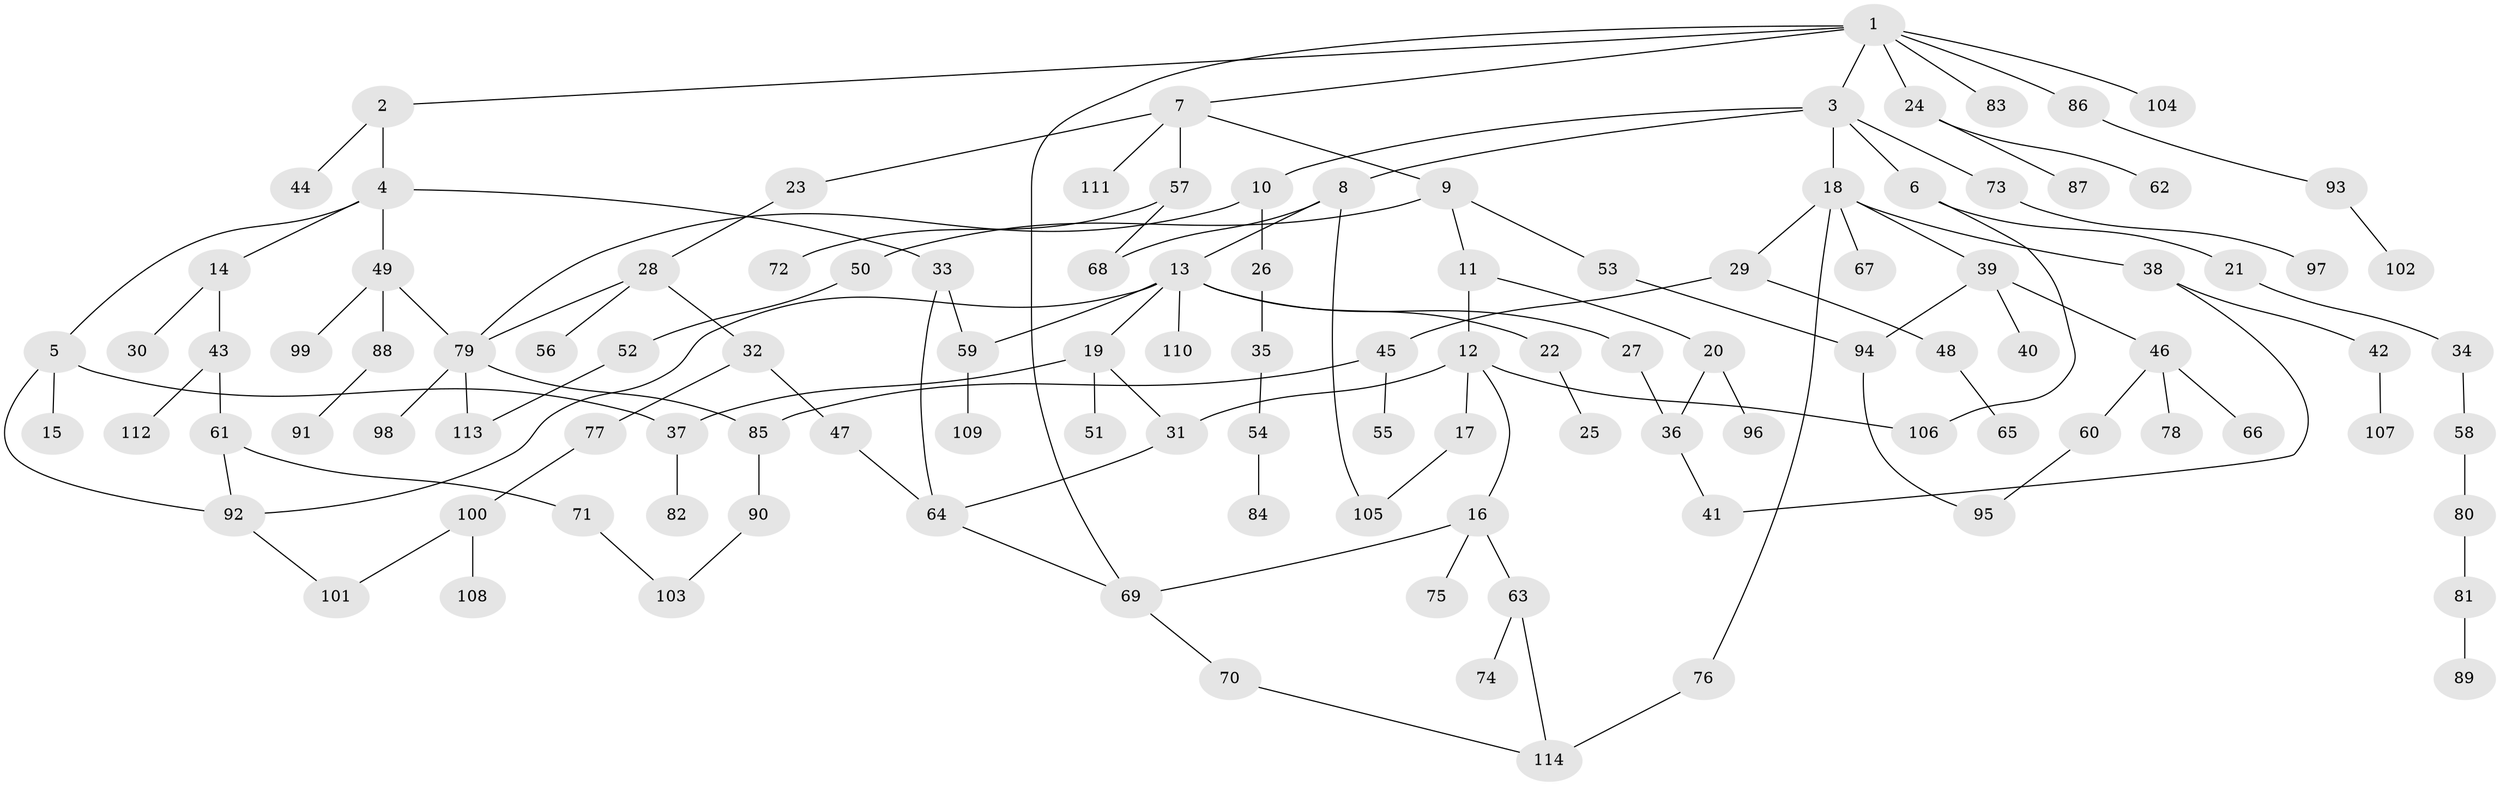 // Generated by graph-tools (version 1.1) at 2025/25/03/09/25 03:25:28]
// undirected, 114 vertices, 137 edges
graph export_dot {
graph [start="1"]
  node [color=gray90,style=filled];
  1;
  2;
  3;
  4;
  5;
  6;
  7;
  8;
  9;
  10;
  11;
  12;
  13;
  14;
  15;
  16;
  17;
  18;
  19;
  20;
  21;
  22;
  23;
  24;
  25;
  26;
  27;
  28;
  29;
  30;
  31;
  32;
  33;
  34;
  35;
  36;
  37;
  38;
  39;
  40;
  41;
  42;
  43;
  44;
  45;
  46;
  47;
  48;
  49;
  50;
  51;
  52;
  53;
  54;
  55;
  56;
  57;
  58;
  59;
  60;
  61;
  62;
  63;
  64;
  65;
  66;
  67;
  68;
  69;
  70;
  71;
  72;
  73;
  74;
  75;
  76;
  77;
  78;
  79;
  80;
  81;
  82;
  83;
  84;
  85;
  86;
  87;
  88;
  89;
  90;
  91;
  92;
  93;
  94;
  95;
  96;
  97;
  98;
  99;
  100;
  101;
  102;
  103;
  104;
  105;
  106;
  107;
  108;
  109;
  110;
  111;
  112;
  113;
  114;
  1 -- 2;
  1 -- 3;
  1 -- 7;
  1 -- 24;
  1 -- 83;
  1 -- 86;
  1 -- 104;
  1 -- 69;
  2 -- 4;
  2 -- 44;
  3 -- 6;
  3 -- 8;
  3 -- 10;
  3 -- 18;
  3 -- 73;
  4 -- 5;
  4 -- 14;
  4 -- 33;
  4 -- 49;
  5 -- 15;
  5 -- 37;
  5 -- 92;
  6 -- 21;
  6 -- 106;
  7 -- 9;
  7 -- 23;
  7 -- 57;
  7 -- 111;
  8 -- 13;
  8 -- 105;
  8 -- 68;
  9 -- 11;
  9 -- 50;
  9 -- 53;
  10 -- 26;
  10 -- 79;
  11 -- 12;
  11 -- 20;
  12 -- 16;
  12 -- 17;
  12 -- 31;
  12 -- 106;
  13 -- 19;
  13 -- 22;
  13 -- 27;
  13 -- 110;
  13 -- 59;
  13 -- 92;
  14 -- 30;
  14 -- 43;
  16 -- 63;
  16 -- 75;
  16 -- 69;
  17 -- 105;
  18 -- 29;
  18 -- 38;
  18 -- 39;
  18 -- 67;
  18 -- 76;
  19 -- 37;
  19 -- 51;
  19 -- 31;
  20 -- 36;
  20 -- 96;
  21 -- 34;
  22 -- 25;
  23 -- 28;
  24 -- 62;
  24 -- 87;
  26 -- 35;
  27 -- 36;
  28 -- 32;
  28 -- 56;
  28 -- 79;
  29 -- 45;
  29 -- 48;
  31 -- 64;
  32 -- 47;
  32 -- 77;
  33 -- 59;
  33 -- 64;
  34 -- 58;
  35 -- 54;
  36 -- 41;
  37 -- 82;
  38 -- 42;
  38 -- 41;
  39 -- 40;
  39 -- 46;
  39 -- 94;
  42 -- 107;
  43 -- 61;
  43 -- 112;
  45 -- 55;
  45 -- 85;
  46 -- 60;
  46 -- 66;
  46 -- 78;
  47 -- 64;
  48 -- 65;
  49 -- 88;
  49 -- 99;
  49 -- 79;
  50 -- 52;
  52 -- 113;
  53 -- 94;
  54 -- 84;
  57 -- 68;
  57 -- 72;
  58 -- 80;
  59 -- 109;
  60 -- 95;
  61 -- 71;
  61 -- 92;
  63 -- 74;
  63 -- 114;
  64 -- 69;
  69 -- 70;
  70 -- 114;
  71 -- 103;
  73 -- 97;
  76 -- 114;
  77 -- 100;
  79 -- 98;
  79 -- 113;
  79 -- 85;
  80 -- 81;
  81 -- 89;
  85 -- 90;
  86 -- 93;
  88 -- 91;
  90 -- 103;
  92 -- 101;
  93 -- 102;
  94 -- 95;
  100 -- 108;
  100 -- 101;
}
